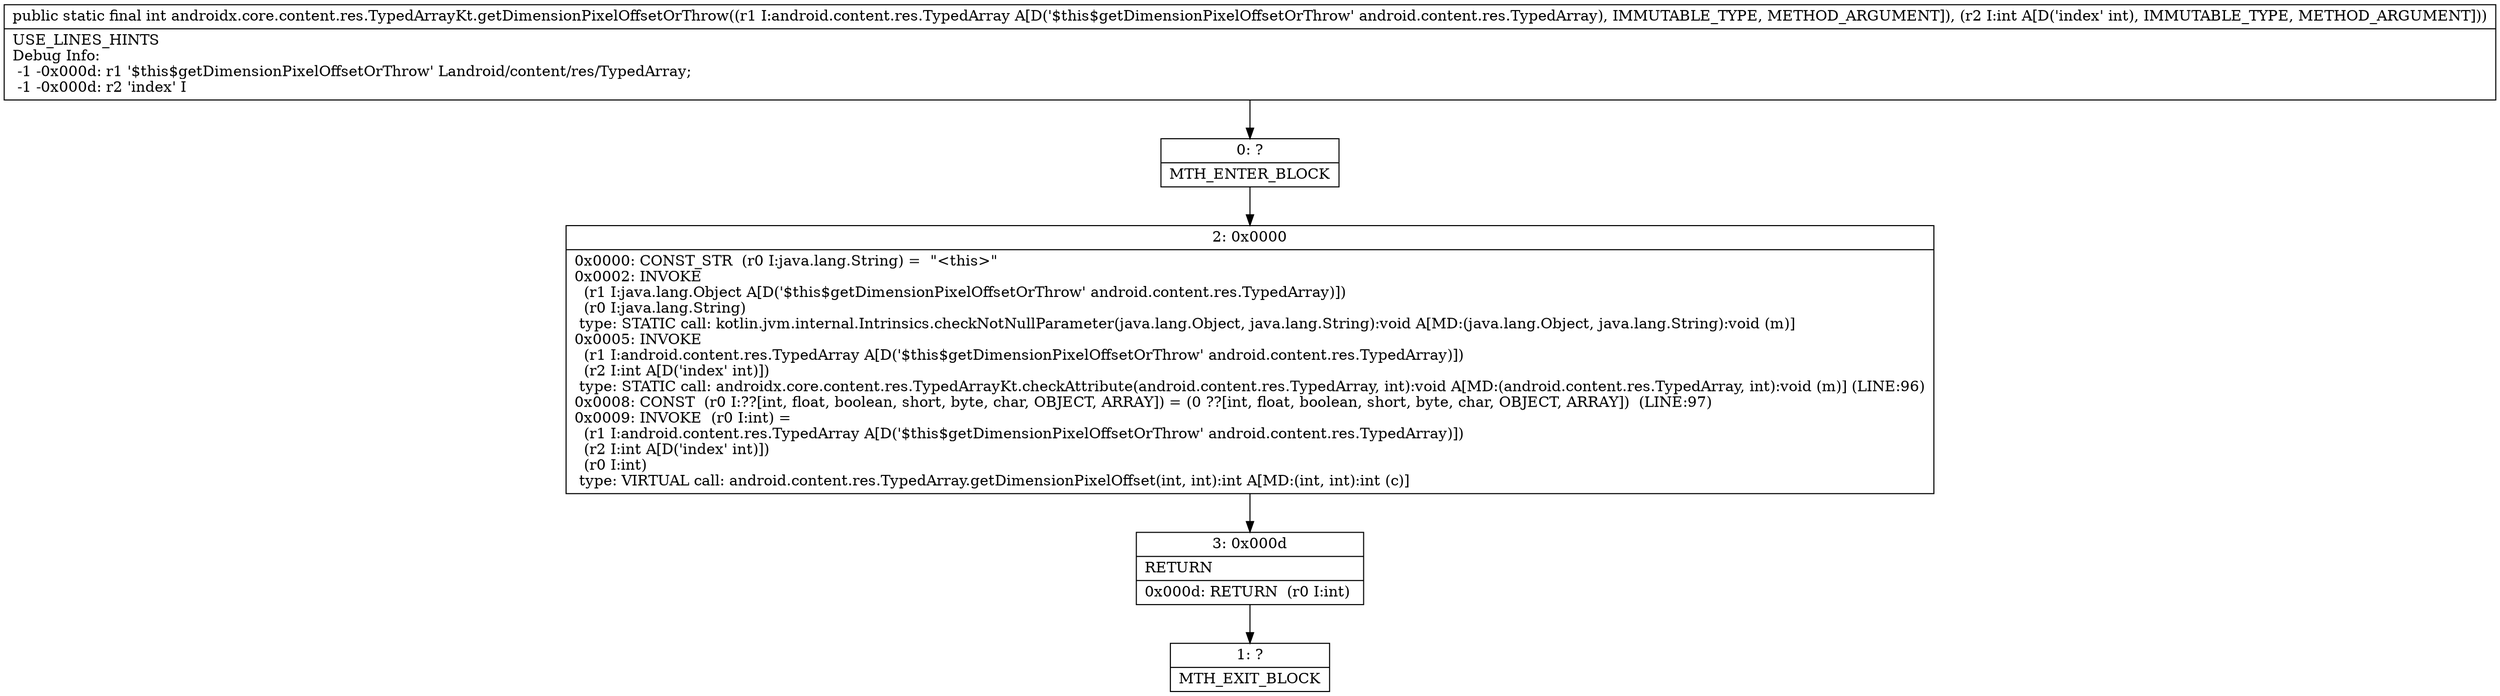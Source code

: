 digraph "CFG forandroidx.core.content.res.TypedArrayKt.getDimensionPixelOffsetOrThrow(Landroid\/content\/res\/TypedArray;I)I" {
Node_0 [shape=record,label="{0\:\ ?|MTH_ENTER_BLOCK\l}"];
Node_2 [shape=record,label="{2\:\ 0x0000|0x0000: CONST_STR  (r0 I:java.lang.String) =  \"\<this\>\" \l0x0002: INVOKE  \l  (r1 I:java.lang.Object A[D('$this$getDimensionPixelOffsetOrThrow' android.content.res.TypedArray)])\l  (r0 I:java.lang.String)\l type: STATIC call: kotlin.jvm.internal.Intrinsics.checkNotNullParameter(java.lang.Object, java.lang.String):void A[MD:(java.lang.Object, java.lang.String):void (m)]\l0x0005: INVOKE  \l  (r1 I:android.content.res.TypedArray A[D('$this$getDimensionPixelOffsetOrThrow' android.content.res.TypedArray)])\l  (r2 I:int A[D('index' int)])\l type: STATIC call: androidx.core.content.res.TypedArrayKt.checkAttribute(android.content.res.TypedArray, int):void A[MD:(android.content.res.TypedArray, int):void (m)] (LINE:96)\l0x0008: CONST  (r0 I:??[int, float, boolean, short, byte, char, OBJECT, ARRAY]) = (0 ??[int, float, boolean, short, byte, char, OBJECT, ARRAY])  (LINE:97)\l0x0009: INVOKE  (r0 I:int) = \l  (r1 I:android.content.res.TypedArray A[D('$this$getDimensionPixelOffsetOrThrow' android.content.res.TypedArray)])\l  (r2 I:int A[D('index' int)])\l  (r0 I:int)\l type: VIRTUAL call: android.content.res.TypedArray.getDimensionPixelOffset(int, int):int A[MD:(int, int):int (c)]\l}"];
Node_3 [shape=record,label="{3\:\ 0x000d|RETURN\l|0x000d: RETURN  (r0 I:int) \l}"];
Node_1 [shape=record,label="{1\:\ ?|MTH_EXIT_BLOCK\l}"];
MethodNode[shape=record,label="{public static final int androidx.core.content.res.TypedArrayKt.getDimensionPixelOffsetOrThrow((r1 I:android.content.res.TypedArray A[D('$this$getDimensionPixelOffsetOrThrow' android.content.res.TypedArray), IMMUTABLE_TYPE, METHOD_ARGUMENT]), (r2 I:int A[D('index' int), IMMUTABLE_TYPE, METHOD_ARGUMENT]))  | USE_LINES_HINTS\lDebug Info:\l  \-1 \-0x000d: r1 '$this$getDimensionPixelOffsetOrThrow' Landroid\/content\/res\/TypedArray;\l  \-1 \-0x000d: r2 'index' I\l}"];
MethodNode -> Node_0;Node_0 -> Node_2;
Node_2 -> Node_3;
Node_3 -> Node_1;
}

